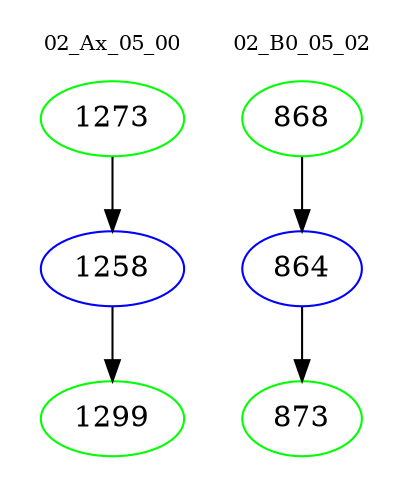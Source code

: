 digraph{
subgraph cluster_0 {
color = white
label = "02_Ax_05_00";
fontsize=10;
T0_1273 [label="1273", color="green"]
T0_1273 -> T0_1258 [color="black"]
T0_1258 [label="1258", color="blue"]
T0_1258 -> T0_1299 [color="black"]
T0_1299 [label="1299", color="green"]
}
subgraph cluster_1 {
color = white
label = "02_B0_05_02";
fontsize=10;
T1_868 [label="868", color="green"]
T1_868 -> T1_864 [color="black"]
T1_864 [label="864", color="blue"]
T1_864 -> T1_873 [color="black"]
T1_873 [label="873", color="green"]
}
}
